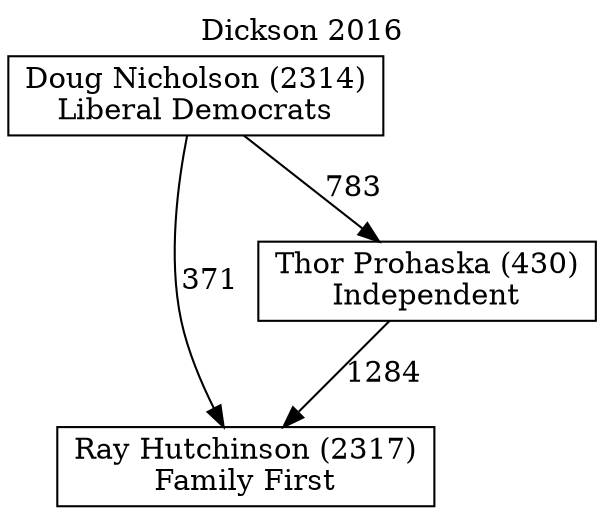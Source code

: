 // House preference flow
digraph "Ray Hutchinson (2317)_Dickson_2016" {
	graph [label="Dickson 2016" labelloc=t mclimit=10]
	node [shape=box]
	"Ray Hutchinson (2317)" [label="Ray Hutchinson (2317)
Family First"]
	"Thor Prohaska (430)" [label="Thor Prohaska (430)
Independent"]
	"Doug Nicholson (2314)" [label="Doug Nicholson (2314)
Liberal Democrats"]
	"Thor Prohaska (430)" -> "Ray Hutchinson (2317)" [label=1284]
	"Doug Nicholson (2314)" -> "Thor Prohaska (430)" [label=783]
	"Doug Nicholson (2314)" -> "Ray Hutchinson (2317)" [label=371]
}
